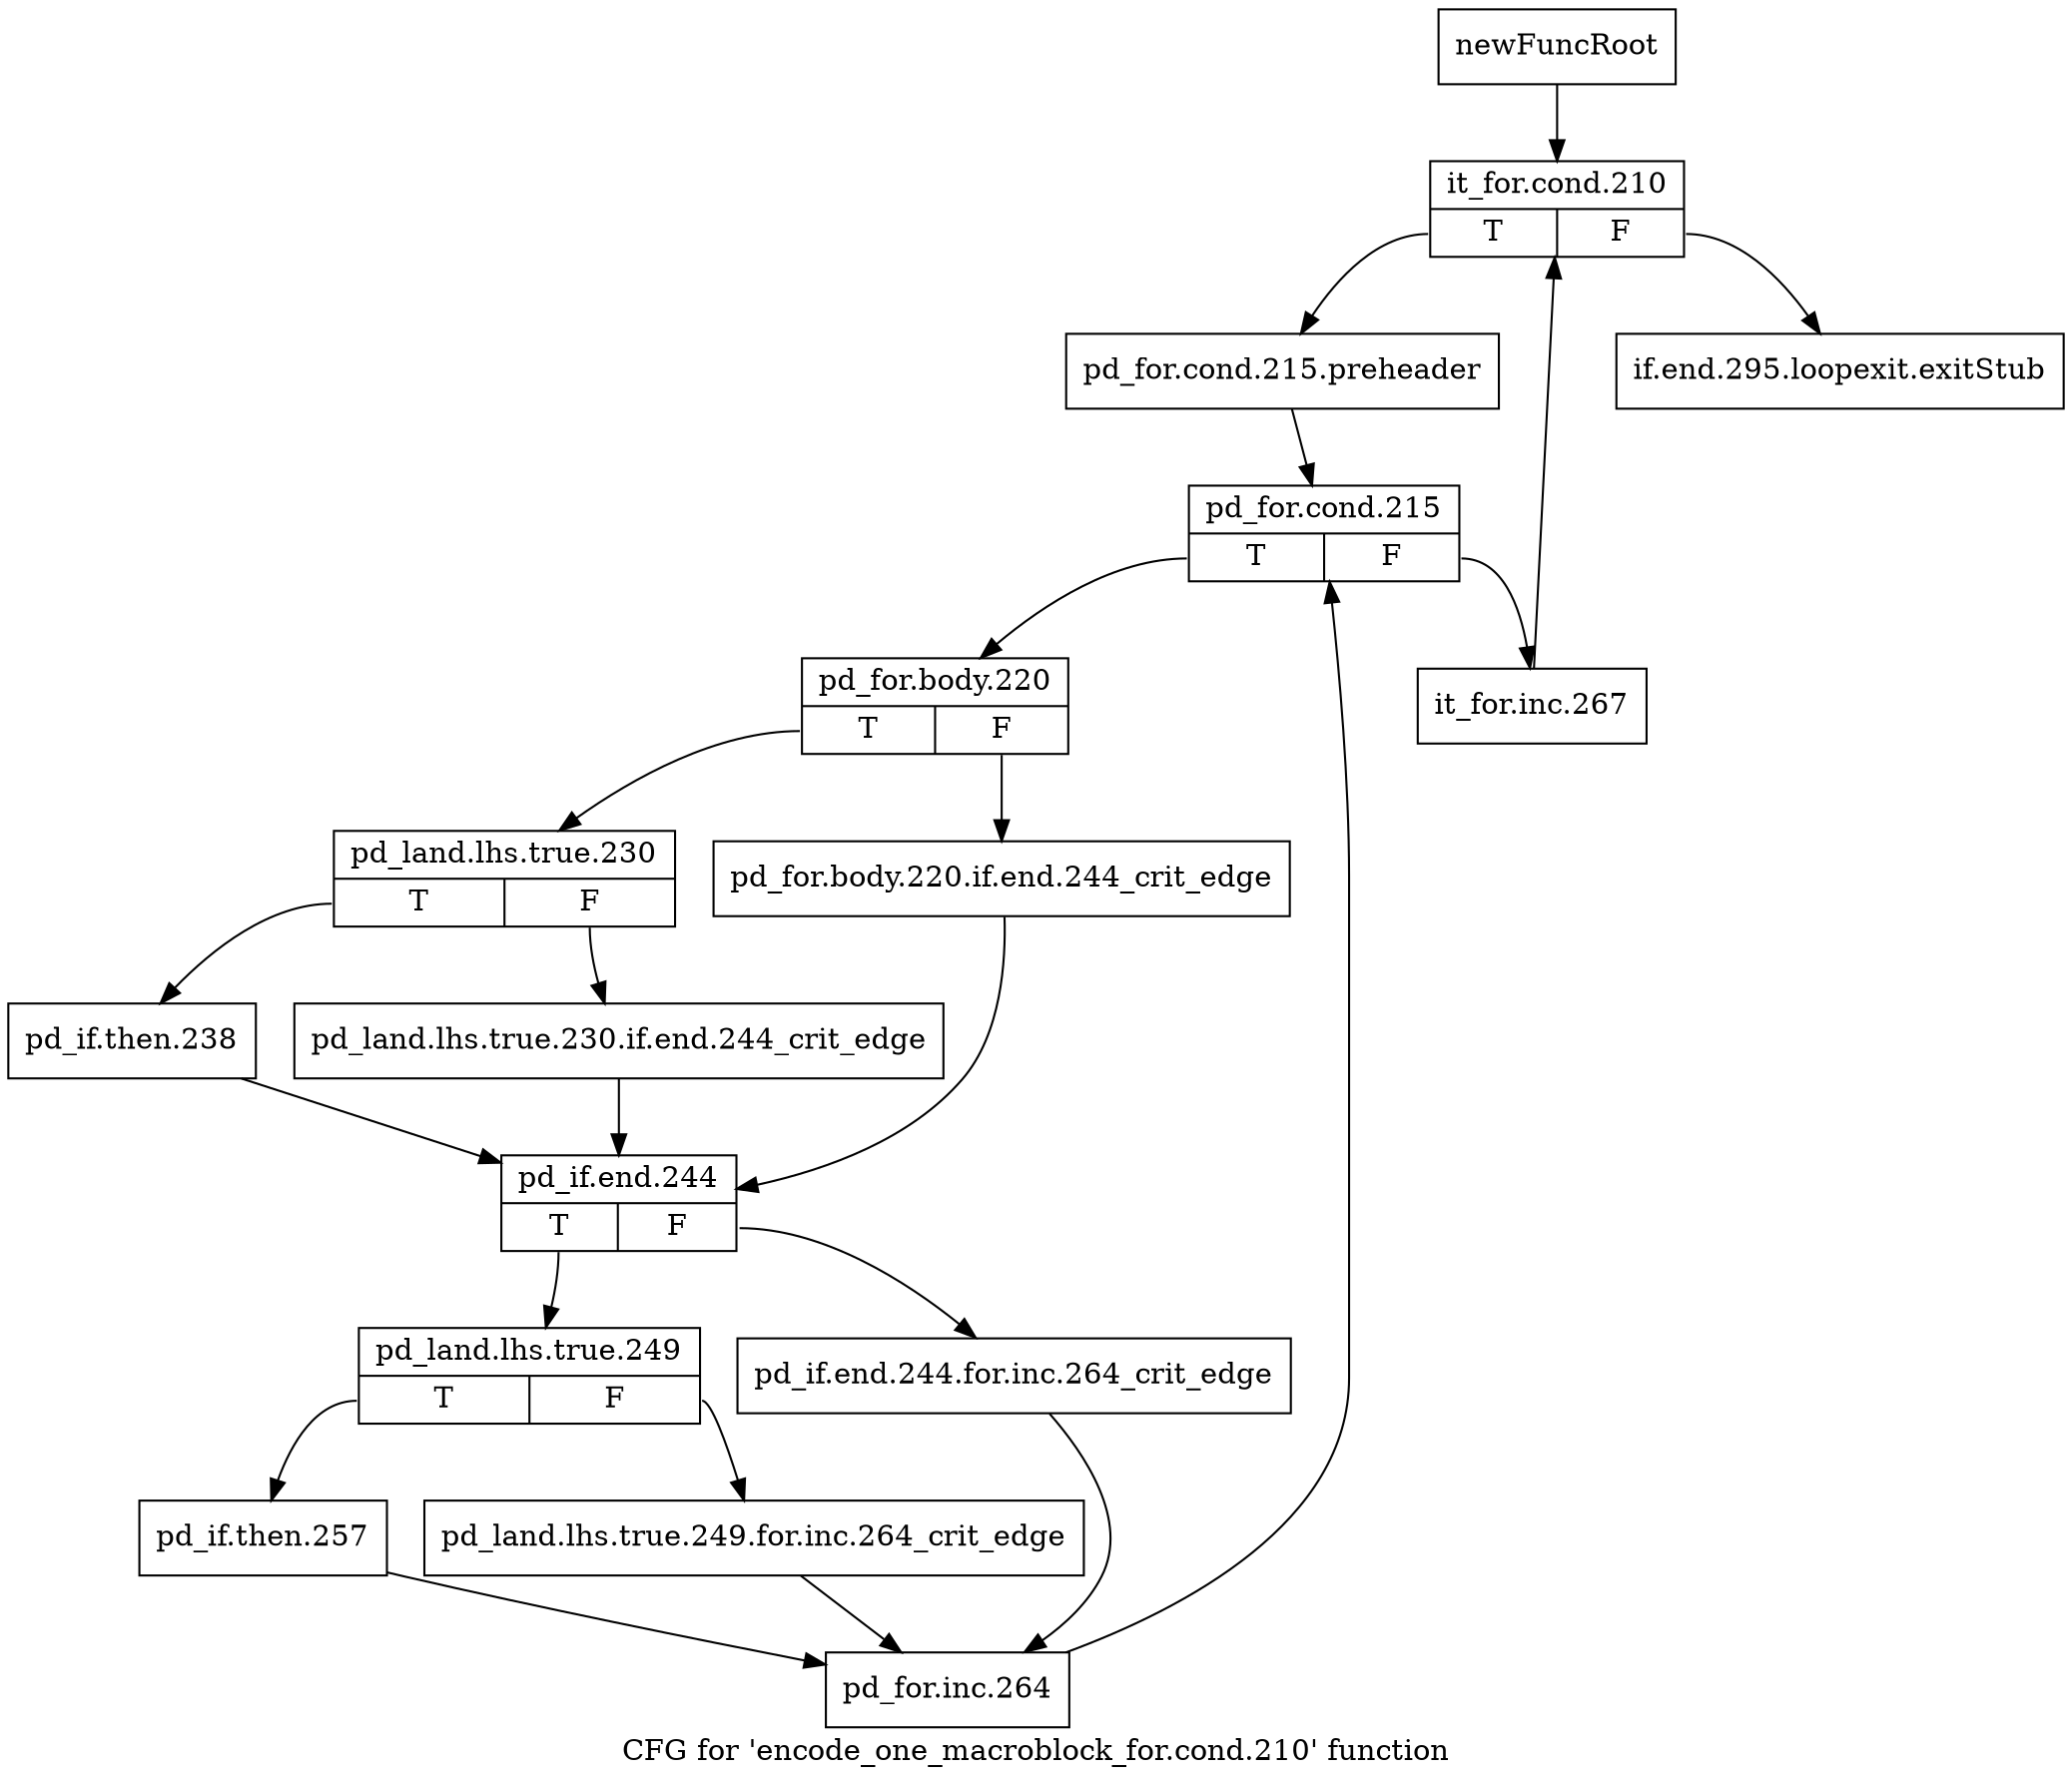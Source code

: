 digraph "CFG for 'encode_one_macroblock_for.cond.210' function" {
	label="CFG for 'encode_one_macroblock_for.cond.210' function";

	Node0x2cea900 [shape=record,label="{newFuncRoot}"];
	Node0x2cea900 -> Node0x2cea9a0;
	Node0x2cea950 [shape=record,label="{if.end.295.loopexit.exitStub}"];
	Node0x2cea9a0 [shape=record,label="{it_for.cond.210|{<s0>T|<s1>F}}"];
	Node0x2cea9a0:s0 -> Node0x2cea9f0;
	Node0x2cea9a0:s1 -> Node0x2cea950;
	Node0x2cea9f0 [shape=record,label="{pd_for.cond.215.preheader}"];
	Node0x2cea9f0 -> Node0x2ceaa40;
	Node0x2ceaa40 [shape=record,label="{pd_for.cond.215|{<s0>T|<s1>F}}"];
	Node0x2ceaa40:s0 -> Node0x2ceaae0;
	Node0x2ceaa40:s1 -> Node0x2ceaa90;
	Node0x2ceaa90 [shape=record,label="{it_for.inc.267}"];
	Node0x2ceaa90 -> Node0x2cea9a0;
	Node0x2ceaae0 [shape=record,label="{pd_for.body.220|{<s0>T|<s1>F}}"];
	Node0x2ceaae0:s0 -> Node0x2ceab80;
	Node0x2ceaae0:s1 -> Node0x2ceab30;
	Node0x2ceab30 [shape=record,label="{pd_for.body.220.if.end.244_crit_edge}"];
	Node0x2ceab30 -> Node0x2ceac70;
	Node0x2ceab80 [shape=record,label="{pd_land.lhs.true.230|{<s0>T|<s1>F}}"];
	Node0x2ceab80:s0 -> Node0x2ceac20;
	Node0x2ceab80:s1 -> Node0x2ceabd0;
	Node0x2ceabd0 [shape=record,label="{pd_land.lhs.true.230.if.end.244_crit_edge}"];
	Node0x2ceabd0 -> Node0x2ceac70;
	Node0x2ceac20 [shape=record,label="{pd_if.then.238}"];
	Node0x2ceac20 -> Node0x2ceac70;
	Node0x2ceac70 [shape=record,label="{pd_if.end.244|{<s0>T|<s1>F}}"];
	Node0x2ceac70:s0 -> Node0x2cead10;
	Node0x2ceac70:s1 -> Node0x2ceacc0;
	Node0x2ceacc0 [shape=record,label="{pd_if.end.244.for.inc.264_crit_edge}"];
	Node0x2ceacc0 -> Node0x2ceae00;
	Node0x2cead10 [shape=record,label="{pd_land.lhs.true.249|{<s0>T|<s1>F}}"];
	Node0x2cead10:s0 -> Node0x2ceadb0;
	Node0x2cead10:s1 -> Node0x2cead60;
	Node0x2cead60 [shape=record,label="{pd_land.lhs.true.249.for.inc.264_crit_edge}"];
	Node0x2cead60 -> Node0x2ceae00;
	Node0x2ceadb0 [shape=record,label="{pd_if.then.257}"];
	Node0x2ceadb0 -> Node0x2ceae00;
	Node0x2ceae00 [shape=record,label="{pd_for.inc.264}"];
	Node0x2ceae00 -> Node0x2ceaa40;
}
